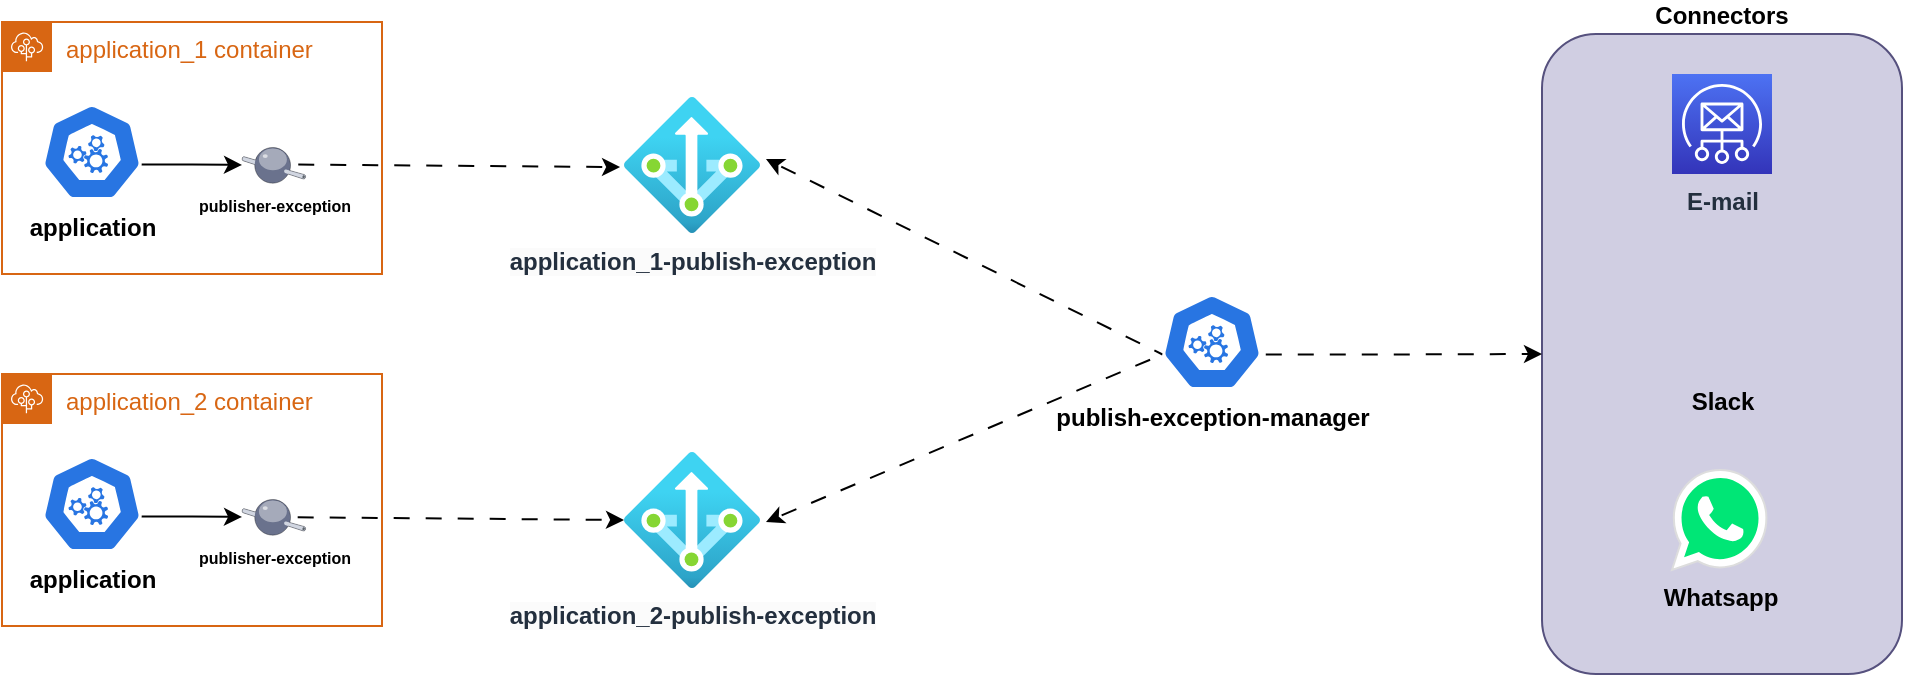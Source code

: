 <mxfile version="24.4.8" type="device" pages="3">
  <diagram name="Macro" id="V7DzdgLzhIBd9XV0cjSh">
    <mxGraphModel dx="1114" dy="558" grid="1" gridSize="10" guides="1" tooltips="1" connect="1" arrows="1" fold="1" page="1" pageScale="1" pageWidth="827" pageHeight="1169" math="0" shadow="0">
      <root>
        <mxCell id="0" />
        <mxCell id="1" parent="0" />
        <mxCell id="6OH7W8XfdVQtPzr5UYNn-14" value="Connectors" style="rounded=1;whiteSpace=wrap;html=1;labelPosition=center;verticalLabelPosition=top;align=center;verticalAlign=bottom;fontStyle=1;fillColor=#d0cee2;strokeColor=#56517e;" parent="1" vertex="1">
          <mxGeometry x="800" y="50" width="180" height="320" as="geometry" />
        </mxCell>
        <mxCell id="6OH7W8XfdVQtPzr5UYNn-4" style="rounded=0;orthogonalLoop=1;jettySize=auto;html=1;exitX=1.044;exitY=0.456;exitDx=0;exitDy=0;exitPerimeter=0;entryX=0.005;entryY=0.63;entryDx=0;entryDy=0;entryPerimeter=0;startArrow=classic;startFill=1;endArrow=none;endFill=0;flowAnimation=1;" parent="1" source="j8mSZWpBtAQ-z_DEf6MD-1" target="6OH7W8XfdVQtPzr5UYNn-5" edge="1">
          <mxGeometry relative="1" as="geometry">
            <mxPoint x="570" y="190" as="targetPoint" />
          </mxGeometry>
        </mxCell>
        <mxCell id="6OH7W8XfdVQtPzr5UYNn-3" style="rounded=0;orthogonalLoop=1;jettySize=auto;html=1;entryX=-0.029;entryY=0.515;entryDx=0;entryDy=0;entryPerimeter=0;flowAnimation=1;exitX=0.816;exitY=0.488;exitDx=0;exitDy=0;exitPerimeter=0;" parent="1" source="kS4s8D3PitFTt1BaPJgK-2" target="j8mSZWpBtAQ-z_DEf6MD-1" edge="1">
          <mxGeometry relative="1" as="geometry">
            <mxPoint x="336" y="109" as="targetPoint" />
          </mxGeometry>
        </mxCell>
        <mxCell id="6OH7W8XfdVQtPzr5UYNn-19" style="edgeStyle=orthogonalEdgeStyle;rounded=0;orthogonalLoop=1;jettySize=auto;html=1;exitX=0.995;exitY=0.63;exitDx=0;exitDy=0;exitPerimeter=0;entryX=0;entryY=0.5;entryDx=0;entryDy=0;flowAnimation=1;" parent="1" source="6OH7W8XfdVQtPzr5UYNn-5" target="6OH7W8XfdVQtPzr5UYNn-14" edge="1">
          <mxGeometry relative="1" as="geometry" />
        </mxCell>
        <UserObject label="publish-exception-manager" link="data:page/id,mOQPgDvz9a8DPxQpEeiZ" id="6OH7W8XfdVQtPzr5UYNn-5">
          <mxCell style="aspect=fixed;sketch=0;html=1;dashed=0;whitespace=wrap;fillColor=#2875E2;strokeColor=#ffffff;points=[[0.005,0.63,0],[0.1,0.2,0],[0.9,0.2,0],[0.5,0,0],[0.995,0.63,0],[0.72,0.99,0],[0.5,1,0],[0.28,0.99,0]];shape=mxgraph.kubernetes.icon2;prIcon=api;labelPosition=center;verticalLabelPosition=bottom;align=center;verticalAlign=top;fontStyle=1" parent="1" vertex="1">
            <mxGeometry x="610" y="180" width="50" height="48" as="geometry" />
          </mxCell>
        </UserObject>
        <mxCell id="6OH7W8XfdVQtPzr5UYNn-10" style="rounded=0;orthogonalLoop=1;jettySize=auto;html=1;entryX=0;entryY=0.5;entryDx=0;entryDy=0;entryPerimeter=0;flowAnimation=1;exitX=0.807;exitY=0.506;exitDx=0;exitDy=0;exitPerimeter=0;" parent="1" source="kS4s8D3PitFTt1BaPJgK-7" target="j8mSZWpBtAQ-z_DEf6MD-2" edge="1">
          <mxGeometry relative="1" as="geometry">
            <mxPoint x="336" y="289" as="targetPoint" />
            <mxPoint x="179.75" y="290.24" as="sourcePoint" />
          </mxGeometry>
        </mxCell>
        <mxCell id="6OH7W8XfdVQtPzr5UYNn-11" style="rounded=0;orthogonalLoop=1;jettySize=auto;html=1;entryX=0.005;entryY=0.63;entryDx=0;entryDy=0;entryPerimeter=0;exitX=1.044;exitY=0.515;exitDx=0;exitDy=0;exitPerimeter=0;startArrow=classic;startFill=1;endArrow=none;endFill=0;flowAnimation=1;" parent="1" source="j8mSZWpBtAQ-z_DEf6MD-2" target="6OH7W8XfdVQtPzr5UYNn-5" edge="1">
          <mxGeometry relative="1" as="geometry">
            <mxPoint x="414" y="289" as="sourcePoint" />
          </mxGeometry>
        </mxCell>
        <mxCell id="6OH7W8XfdVQtPzr5UYNn-12" value="E-mail" style="sketch=0;points=[[0,0,0],[0.25,0,0],[0.5,0,0],[0.75,0,0],[1,0,0],[0,1,0],[0.25,1,0],[0.5,1,0],[0.75,1,0],[1,1,0],[0,0.25,0],[0,0.5,0],[0,0.75,0],[1,0.25,0],[1,0.5,0],[1,0.75,0]];outlineConnect=0;fontColor=#232F3E;gradientColor=#4D72F3;gradientDirection=north;fillColor=#3334B9;strokeColor=#ffffff;dashed=0;verticalLabelPosition=bottom;verticalAlign=top;align=center;html=1;fontSize=12;fontStyle=1;aspect=fixed;shape=mxgraph.aws4.resourceIcon;resIcon=mxgraph.aws4.simple_email_service;labelBackgroundColor=none;" parent="1" vertex="1">
          <mxGeometry x="865" y="70" width="50" height="50" as="geometry" />
        </mxCell>
        <mxCell id="6OH7W8XfdVQtPzr5UYNn-16" value="Slack" style="shape=image;html=1;verticalAlign=top;verticalLabelPosition=bottom;labelBackgroundColor=none;imageAspect=0;aspect=fixed;image=https://cdn2.iconfinder.com/data/icons/social-media-2285/512/1_Slack_colored_svg-128.png;fontStyle=1" parent="1" vertex="1">
          <mxGeometry x="865" y="170" width="50" height="50" as="geometry" />
        </mxCell>
        <mxCell id="6OH7W8XfdVQtPzr5UYNn-18" value="Whatsapp" style="dashed=0;outlineConnect=0;html=1;align=center;labelPosition=center;verticalLabelPosition=bottom;verticalAlign=top;shape=mxgraph.weblogos.whatsapp;fillColor=#00E676;strokeColor=#dddddd;labelBackgroundColor=none;fontStyle=1" parent="1" vertex="1">
          <mxGeometry x="865" y="268" width="47.2" height="50" as="geometry" />
        </mxCell>
        <mxCell id="kS4s8D3PitFTt1BaPJgK-1" value="application_1 container" style="points=[[0,0],[0.25,0],[0.5,0],[0.75,0],[1,0],[1,0.25],[1,0.5],[1,0.75],[1,1],[0.75,1],[0.5,1],[0.25,1],[0,1],[0,0.75],[0,0.5],[0,0.25]];outlineConnect=0;gradientColor=none;html=1;whiteSpace=wrap;fontSize=12;fontStyle=0;container=1;pointerEvents=0;collapsible=0;recursiveResize=0;shape=mxgraph.aws4.group;grIcon=mxgraph.aws4.group_elastic_beanstalk;strokeColor=#D86613;fillColor=none;verticalAlign=top;align=left;spacingLeft=30;fontColor=#D86613;dashed=0;fontFamily=Helvetica;labelBackgroundColor=default;" parent="1" vertex="1">
          <mxGeometry x="30" y="44" width="190" height="126" as="geometry" />
        </mxCell>
        <mxCell id="kS4s8D3PitFTt1BaPJgK-3" style="edgeStyle=orthogonalEdgeStyle;rounded=0;orthogonalLoop=1;jettySize=auto;html=1;exitX=0.995;exitY=0.63;exitDx=0;exitDy=0;exitPerimeter=0;strokeColor=default;align=center;verticalAlign=middle;fontFamily=Helvetica;fontSize=11;fontColor=default;labelBackgroundColor=default;endArrow=classic;" parent="kS4s8D3PitFTt1BaPJgK-1" source="6OH7W8XfdVQtPzr5UYNn-1" target="kS4s8D3PitFTt1BaPJgK-2" edge="1">
          <mxGeometry relative="1" as="geometry" />
        </mxCell>
        <mxCell id="6OH7W8XfdVQtPzr5UYNn-1" value="application" style="aspect=fixed;sketch=0;html=1;dashed=0;whitespace=wrap;fillColor=#2875E2;strokeColor=#ffffff;points=[[0.005,0.63,0],[0.1,0.2,0],[0.9,0.2,0],[0.5,0,0],[0.995,0.63,0],[0.72,0.99,0],[0.5,1,0],[0.28,0.99,0]];shape=mxgraph.kubernetes.icon2;prIcon=api;labelPosition=center;verticalLabelPosition=bottom;align=center;verticalAlign=top;fontStyle=1" parent="kS4s8D3PitFTt1BaPJgK-1" vertex="1">
          <mxGeometry x="20" y="41" width="50" height="48" as="geometry" />
        </mxCell>
        <UserObject label="publisher-exception" link="data:page/id,RZ9nV3x7EyPtnivNfXa0" id="kS4s8D3PitFTt1BaPJgK-2">
          <mxCell style="verticalLabelPosition=bottom;sketch=0;aspect=fixed;html=1;verticalAlign=top;strokeColor=none;align=center;outlineConnect=0;shape=mxgraph.citrix.middleware;fontFamily=Helvetica;fontSize=8;fontColor=default;labelBackgroundColor=default;fontStyle=1" parent="kS4s8D3PitFTt1BaPJgK-1" vertex="1">
            <mxGeometry x="120" y="62" width="31.85" height="19" as="geometry" />
          </mxCell>
        </UserObject>
        <mxCell id="kS4s8D3PitFTt1BaPJgK-4" value="application_2 container" style="points=[[0,0],[0.25,0],[0.5,0],[0.75,0],[1,0],[1,0.25],[1,0.5],[1,0.75],[1,1],[0.75,1],[0.5,1],[0.25,1],[0,1],[0,0.75],[0,0.5],[0,0.25]];outlineConnect=0;gradientColor=none;html=1;whiteSpace=wrap;fontSize=12;fontStyle=0;container=1;pointerEvents=0;collapsible=0;recursiveResize=0;shape=mxgraph.aws4.group;grIcon=mxgraph.aws4.group_elastic_beanstalk;strokeColor=#D86613;fillColor=none;verticalAlign=top;align=left;spacingLeft=30;fontColor=#D86613;dashed=0;fontFamily=Helvetica;labelBackgroundColor=default;" parent="1" vertex="1">
          <mxGeometry x="30" y="220" width="190" height="126" as="geometry" />
        </mxCell>
        <mxCell id="kS4s8D3PitFTt1BaPJgK-5" style="edgeStyle=orthogonalEdgeStyle;rounded=0;orthogonalLoop=1;jettySize=auto;html=1;exitX=0.995;exitY=0.63;exitDx=0;exitDy=0;exitPerimeter=0;strokeColor=default;align=center;verticalAlign=middle;fontFamily=Helvetica;fontSize=11;fontColor=default;labelBackgroundColor=default;endArrow=classic;" parent="kS4s8D3PitFTt1BaPJgK-4" source="kS4s8D3PitFTt1BaPJgK-6" target="kS4s8D3PitFTt1BaPJgK-7" edge="1">
          <mxGeometry relative="1" as="geometry" />
        </mxCell>
        <mxCell id="kS4s8D3PitFTt1BaPJgK-6" value="application" style="aspect=fixed;sketch=0;html=1;dashed=0;whitespace=wrap;fillColor=#2875E2;strokeColor=#ffffff;points=[[0.005,0.63,0],[0.1,0.2,0],[0.9,0.2,0],[0.5,0,0],[0.995,0.63,0],[0.72,0.99,0],[0.5,1,0],[0.28,0.99,0]];shape=mxgraph.kubernetes.icon2;prIcon=api;labelPosition=center;verticalLabelPosition=bottom;align=center;verticalAlign=top;fontStyle=1" parent="kS4s8D3PitFTt1BaPJgK-4" vertex="1">
          <mxGeometry x="20" y="41" width="50" height="48" as="geometry" />
        </mxCell>
        <UserObject label="publisher-exception" link="data:page/id,RZ9nV3x7EyPtnivNfXa0" id="kS4s8D3PitFTt1BaPJgK-7">
          <mxCell style="verticalLabelPosition=bottom;sketch=0;aspect=fixed;html=1;verticalAlign=top;strokeColor=none;align=center;outlineConnect=0;shape=mxgraph.citrix.middleware;fontFamily=Helvetica;fontSize=8;fontColor=default;labelBackgroundColor=default;fontStyle=1" parent="kS4s8D3PitFTt1BaPJgK-4" vertex="1">
            <mxGeometry x="120" y="62" width="31.85" height="19" as="geometry" />
          </mxCell>
        </UserObject>
        <mxCell id="j8mSZWpBtAQ-z_DEf6MD-1" value="&lt;span style=&quot;color: rgb(35, 47, 62); font-weight: 700; background-color: rgb(251, 251, 251);&quot;&gt;application_1-publish-exception&lt;/span&gt;" style="image;aspect=fixed;html=1;points=[];align=center;fontSize=12;image=img/lib/azure2/networking/NAT.svg;" vertex="1" parent="1">
          <mxGeometry x="341" y="81.5" width="68" height="68" as="geometry" />
        </mxCell>
        <mxCell id="j8mSZWpBtAQ-z_DEf6MD-2" value="&lt;span style=&quot;color: rgb(35, 47, 62); font-weight: 700; background-color: rgb(251, 251, 251);&quot;&gt;application_2-publish-exception&lt;/span&gt;" style="image;aspect=fixed;html=1;points=[];align=center;fontSize=12;image=img/lib/azure2/networking/NAT.svg;" vertex="1" parent="1">
          <mxGeometry x="341" y="259" width="68" height="68" as="geometry" />
        </mxCell>
      </root>
    </mxGraphModel>
  </diagram>
  <diagram id="mOQPgDvz9a8DPxQpEeiZ" name="Manager">
    <mxGraphModel dx="1857" dy="930" grid="1" gridSize="10" guides="1" tooltips="1" connect="1" arrows="1" fold="1" page="1" pageScale="1" pageWidth="827" pageHeight="1169" math="0" shadow="0">
      <root>
        <mxCell id="0" />
        <mxCell id="1" parent="0" />
        <mxCell id="5sOA5gd1idPIIyq4ogjT-21" value="Exceptions topics" style="rounded=1;whiteSpace=wrap;html=1;fontFamily=Helvetica;fontSize=15;labelBackgroundColor=none;fillColor=#e1d5e7;strokeColor=#9673a6;labelPosition=center;verticalLabelPosition=top;align=center;verticalAlign=bottom;fontStyle=1" vertex="1" parent="1">
          <mxGeometry x="60" y="621.6" width="200" height="256.8" as="geometry" />
        </mxCell>
        <mxCell id="v8UnaKEYy9WV-4e8yAo4-5" style="edgeStyle=orthogonalEdgeStyle;rounded=0;orthogonalLoop=1;jettySize=auto;html=1;exitX=0.995;exitY=0.63;exitDx=0;exitDy=0;exitPerimeter=0;entryX=0;entryY=0.5;entryDx=0;entryDy=0;strokeColor=default;align=center;verticalAlign=middle;fontFamily=Helvetica;fontSize=11;fontColor=default;labelBackgroundColor=default;endArrow=classic;flowAnimation=1;" edge="1" parent="1" source="gi6lmelZhgDVMPiIawq--1" target="v8UnaKEYy9WV-4e8yAo4-1">
          <mxGeometry relative="1" as="geometry" />
        </mxCell>
        <UserObject label="publish-exception-manager" id="gi6lmelZhgDVMPiIawq--1">
          <mxCell style="aspect=fixed;sketch=0;html=1;dashed=0;whitespace=wrap;fillColor=#2875E2;strokeColor=#ffffff;points=[[0.005,0.63,0],[0.1,0.2,0],[0.9,0.2,0],[0.5,0,0],[0.995,0.63,0],[0.72,0.99,0],[0.5,1,0],[0.28,0.99,0]];shape=mxgraph.kubernetes.icon2;prIcon=api;labelPosition=center;verticalLabelPosition=bottom;align=center;verticalAlign=top;fontStyle=1;fontSize=15;" vertex="1" parent="1">
            <mxGeometry x="490" y="683.2" width="110" height="105.6" as="geometry" />
          </mxCell>
        </UserObject>
        <mxCell id="v8UnaKEYy9WV-4e8yAo4-1" value="Connectors" style="rounded=1;whiteSpace=wrap;html=1;labelPosition=center;verticalLabelPosition=top;align=center;verticalAlign=bottom;fontStyle=1;fillColor=#d0cee2;strokeColor=#56517e;fontSize=15;" vertex="1" parent="1">
          <mxGeometry x="820" y="590" width="180" height="320" as="geometry" />
        </mxCell>
        <mxCell id="v8UnaKEYy9WV-4e8yAo4-2" value="E-mail" style="sketch=0;points=[[0,0,0],[0.25,0,0],[0.5,0,0],[0.75,0,0],[1,0,0],[0,1,0],[0.25,1,0],[0.5,1,0],[0.75,1,0],[1,1,0],[0,0.25,0],[0,0.5,0],[0,0.75,0],[1,0.25,0],[1,0.5,0],[1,0.75,0]];outlineConnect=0;fontColor=#232F3E;gradientColor=#4D72F3;gradientDirection=north;fillColor=#3334B9;strokeColor=#ffffff;dashed=0;verticalLabelPosition=bottom;verticalAlign=top;align=center;html=1;fontSize=12;fontStyle=1;aspect=fixed;shape=mxgraph.aws4.resourceIcon;resIcon=mxgraph.aws4.simple_email_service;labelBackgroundColor=none;" vertex="1" parent="1">
          <mxGeometry x="885" y="610" width="50" height="50" as="geometry" />
        </mxCell>
        <mxCell id="v8UnaKEYy9WV-4e8yAo4-3" value="Slack" style="shape=image;html=1;verticalAlign=top;verticalLabelPosition=bottom;labelBackgroundColor=none;imageAspect=0;aspect=fixed;image=https://cdn2.iconfinder.com/data/icons/social-media-2285/512/1_Slack_colored_svg-128.png;fontStyle=1" vertex="1" parent="1">
          <mxGeometry x="885" y="710" width="50" height="50" as="geometry" />
        </mxCell>
        <mxCell id="v8UnaKEYy9WV-4e8yAo4-4" value="Whatsapp" style="dashed=0;outlineConnect=0;html=1;align=center;labelPosition=center;verticalLabelPosition=bottom;verticalAlign=top;shape=mxgraph.weblogos.whatsapp;fillColor=#00E676;strokeColor=#dddddd;labelBackgroundColor=none;fontStyle=1" vertex="1" parent="1">
          <mxGeometry x="885" y="808" width="47.2" height="50" as="geometry" />
        </mxCell>
        <mxCell id="v8UnaKEYy9WV-4e8yAo4-6" style="edgeStyle=none;rounded=0;orthogonalLoop=1;jettySize=auto;html=1;exitX=0.5;exitY=1;exitDx=0;exitDy=0;entryX=0.5;entryY=0;entryDx=0;entryDy=0;entryPerimeter=0;strokeColor=default;align=center;verticalAlign=middle;fontFamily=Helvetica;fontSize=11;fontColor=default;labelBackgroundColor=default;endArrow=none;startArrow=classic;startFill=1;endFill=0;flowAnimation=1;" edge="1" parent="1" source="d78MfXPuP3HIufyHJjdj-17" target="gi6lmelZhgDVMPiIawq--1">
          <mxGeometry relative="1" as="geometry" />
        </mxCell>
        <mxCell id="5sOA5gd1idPIIyq4ogjT-1" value="application_1-publish-exception" style="sketch=0;points=[[0,0,0],[0.25,0,0],[0.5,0,0],[0.75,0,0],[1,0,0],[0,1,0],[0.25,1,0],[0.5,1,0],[0.75,1,0],[1,1,0],[0,0.25,0],[0,0.5,0],[0,0.75,0],[1,0.25,0],[1,0.5,0],[1,0.75,0]];outlineConnect=0;fontColor=#232F3E;fillColor=#8C4FFF;strokeColor=#ffffff;dashed=0;verticalLabelPosition=bottom;verticalAlign=top;align=center;html=1;fontSize=12;fontStyle=1;aspect=fixed;shape=mxgraph.aws4.resourceIcon;resIcon=mxgraph.aws4.managed_streaming_for_kafka;" vertex="1" parent="1">
          <mxGeometry x="121" y="642" width="78" height="78" as="geometry" />
        </mxCell>
        <mxCell id="5sOA5gd1idPIIyq4ogjT-2" value="application_2-publish-exception" style="sketch=0;points=[[0,0,0],[0.25,0,0],[0.5,0,0],[0.75,0,0],[1,0,0],[0,1,0],[0.25,1,0],[0.5,1,0],[0.75,1,0],[1,1,0],[0,0.25,0],[0,0.5,0],[0,0.75,0],[1,0.25,0],[1,0.5,0],[1,0.75,0]];outlineConnect=0;fontColor=#232F3E;fillColor=#8C4FFF;strokeColor=#ffffff;dashed=0;verticalLabelPosition=bottom;verticalAlign=top;align=center;html=1;fontSize=12;fontStyle=1;aspect=fixed;shape=mxgraph.aws4.resourceIcon;resIcon=mxgraph.aws4.managed_streaming_for_kafka;" vertex="1" parent="1">
          <mxGeometry x="121" y="752" width="78" height="78" as="geometry" />
        </mxCell>
        <mxCell id="5sOA5gd1idPIIyq4ogjT-3" value="" style="group;fontSize=15;" vertex="1" connectable="0" parent="1">
          <mxGeometry x="345" y="120" width="400" height="430" as="geometry" />
        </mxCell>
        <mxCell id="d78MfXPuP3HIufyHJjdj-17" value="Configs" style="rounded=1;whiteSpace=wrap;html=1;fontFamily=Helvetica;fontSize=15;labelBackgroundColor=none;fillColor=#fff2cc;strokeColor=#d6b656;labelPosition=center;verticalLabelPosition=top;align=center;verticalAlign=bottom;fontStyle=1" vertex="1" parent="5sOA5gd1idPIIyq4ogjT-3">
          <mxGeometry width="400" height="430" as="geometry" />
        </mxCell>
        <mxCell id="d78MfXPuP3HIufyHJjdj-7" style="rounded=0;orthogonalLoop=1;jettySize=auto;html=1;entryX=0;entryY=0.5;entryDx=0;entryDy=0;exitX=1;exitY=0.11;exitDx=0;exitDy=0;exitPerimeter=0;" edge="1" parent="5sOA5gd1idPIIyq4ogjT-3" source="vn9SD8QucBlFAOXTug7o-2" target="d78MfXPuP3HIufyHJjdj-5">
          <mxGeometry relative="1" as="geometry" />
        </mxCell>
        <mxCell id="vn9SD8QucBlFAOXTug7o-2" value="application_1-config-rules" style="outlineConnect=0;dashed=0;verticalLabelPosition=bottom;verticalAlign=top;align=center;html=1;shape=mxgraph.aws3.config_rule;fillColor=#759C3E;gradientColor=none;fontStyle=1" vertex="1" parent="5sOA5gd1idPIIyq4ogjT-3">
          <mxGeometry x="60" y="70" width="55.5" height="72" as="geometry" />
        </mxCell>
        <mxCell id="d78MfXPuP3HIufyHJjdj-4" value="Alerts" style="shape=tape;whiteSpace=wrap;html=1;size=0.2;aspect=fixed;fillColor=#fad9d5;strokeColor=#ae4132;fontStyle=1" vertex="1" parent="5sOA5gd1idPIIyq4ogjT-3">
          <mxGeometry x="250" y="61" width="120" height="70" as="geometry" />
        </mxCell>
        <mxCell id="d78MfXPuP3HIufyHJjdj-5" value="Topic" style="shape=document;whiteSpace=wrap;html=1;boundedLbl=1;aspect=fixed;fillColor=#d0cee2;strokeColor=#56517e;fontStyle=1" vertex="1" parent="5sOA5gd1idPIIyq4ogjT-3">
          <mxGeometry x="250" y="21" width="120" height="50" as="geometry" />
        </mxCell>
        <mxCell id="d78MfXPuP3HIufyHJjdj-6" value="Connectors" style="shape=tape;whiteSpace=wrap;html=1;size=0.2;aspect=fixed;fillColor=#fad7ac;strokeColor=#b46504;fontStyle=1" vertex="1" parent="5sOA5gd1idPIIyq4ogjT-3">
          <mxGeometry x="250" y="121" width="120" height="70" as="geometry" />
        </mxCell>
        <mxCell id="d78MfXPuP3HIufyHJjdj-8" style="rounded=0;orthogonalLoop=1;jettySize=auto;html=1;exitX=1;exitY=0.5;exitDx=0;exitDy=0;exitPerimeter=0;entryX=0;entryY=0.5;entryDx=0;entryDy=0;entryPerimeter=0;" edge="1" parent="5sOA5gd1idPIIyq4ogjT-3" source="vn9SD8QucBlFAOXTug7o-2" target="d78MfXPuP3HIufyHJjdj-4">
          <mxGeometry relative="1" as="geometry" />
        </mxCell>
        <mxCell id="d78MfXPuP3HIufyHJjdj-9" style="edgeStyle=none;rounded=0;orthogonalLoop=1;jettySize=auto;html=1;exitX=1;exitY=1;exitDx=0;exitDy=0;exitPerimeter=0;entryX=0;entryY=0.5;entryDx=0;entryDy=0;entryPerimeter=0;strokeColor=default;align=center;verticalAlign=middle;fontFamily=Helvetica;fontSize=11;fontColor=default;labelBackgroundColor=default;endArrow=classic;" edge="1" parent="5sOA5gd1idPIIyq4ogjT-3" source="vn9SD8QucBlFAOXTug7o-2" target="d78MfXPuP3HIufyHJjdj-6">
          <mxGeometry relative="1" as="geometry" />
        </mxCell>
        <mxCell id="d78MfXPuP3HIufyHJjdj-10" style="rounded=0;orthogonalLoop=1;jettySize=auto;html=1;entryX=0;entryY=0.5;entryDx=0;entryDy=0;exitX=1;exitY=0.11;exitDx=0;exitDy=0;exitPerimeter=0;" edge="1" parent="5sOA5gd1idPIIyq4ogjT-3" source="d78MfXPuP3HIufyHJjdj-11" target="d78MfXPuP3HIufyHJjdj-13">
          <mxGeometry relative="1" as="geometry" />
        </mxCell>
        <mxCell id="d78MfXPuP3HIufyHJjdj-11" value="application_2-config-rules" style="outlineConnect=0;dashed=0;verticalLabelPosition=bottom;verticalAlign=top;align=center;html=1;shape=mxgraph.aws3.config_rule;fillColor=#759C3E;gradientColor=none;fontStyle=1" vertex="1" parent="5sOA5gd1idPIIyq4ogjT-3">
          <mxGeometry x="60" y="299" width="55.5" height="72" as="geometry" />
        </mxCell>
        <mxCell id="d78MfXPuP3HIufyHJjdj-12" value="Alerts" style="shape=tape;whiteSpace=wrap;html=1;size=0.2;aspect=fixed;fillColor=#fad9d5;strokeColor=#ae4132;fontStyle=1" vertex="1" parent="5sOA5gd1idPIIyq4ogjT-3">
          <mxGeometry x="250" y="290" width="120" height="70" as="geometry" />
        </mxCell>
        <mxCell id="d78MfXPuP3HIufyHJjdj-13" value="Topic" style="shape=document;whiteSpace=wrap;html=1;boundedLbl=1;aspect=fixed;fillColor=#d0cee2;strokeColor=#56517e;fontStyle=1" vertex="1" parent="5sOA5gd1idPIIyq4ogjT-3">
          <mxGeometry x="250" y="250" width="120" height="50" as="geometry" />
        </mxCell>
        <mxCell id="d78MfXPuP3HIufyHJjdj-14" value="Connectors" style="shape=tape;whiteSpace=wrap;html=1;size=0.2;aspect=fixed;fillColor=#fad7ac;strokeColor=#b46504;fontStyle=1" vertex="1" parent="5sOA5gd1idPIIyq4ogjT-3">
          <mxGeometry x="250" y="350" width="120" height="70" as="geometry" />
        </mxCell>
        <mxCell id="d78MfXPuP3HIufyHJjdj-15" style="rounded=0;orthogonalLoop=1;jettySize=auto;html=1;exitX=1;exitY=0.5;exitDx=0;exitDy=0;exitPerimeter=0;entryX=0;entryY=0.5;entryDx=0;entryDy=0;entryPerimeter=0;" edge="1" parent="5sOA5gd1idPIIyq4ogjT-3" source="d78MfXPuP3HIufyHJjdj-11" target="d78MfXPuP3HIufyHJjdj-12">
          <mxGeometry relative="1" as="geometry" />
        </mxCell>
        <mxCell id="d78MfXPuP3HIufyHJjdj-16" style="edgeStyle=none;rounded=0;orthogonalLoop=1;jettySize=auto;html=1;exitX=1;exitY=1;exitDx=0;exitDy=0;exitPerimeter=0;entryX=0;entryY=0.5;entryDx=0;entryDy=0;entryPerimeter=0;strokeColor=default;align=center;verticalAlign=middle;fontFamily=Helvetica;fontSize=11;fontColor=default;labelBackgroundColor=default;endArrow=classic;" edge="1" parent="5sOA5gd1idPIIyq4ogjT-3" source="d78MfXPuP3HIufyHJjdj-11" target="d78MfXPuP3HIufyHJjdj-14">
          <mxGeometry relative="1" as="geometry" />
        </mxCell>
        <mxCell id="vJm2Hvg0PjwsrtIm3g5F-1" style="edgeStyle=none;rounded=0;orthogonalLoop=1;jettySize=auto;html=1;exitX=1;exitY=0.5;exitDx=0;exitDy=0;entryX=0.005;entryY=0.63;entryDx=0;entryDy=0;entryPerimeter=0;strokeColor=default;align=center;verticalAlign=middle;fontFamily=Helvetica;fontSize=11;fontColor=default;labelBackgroundColor=default;endArrow=none;startArrow=classic;startFill=1;endFill=0;flowAnimation=1;" edge="1" parent="1" source="5sOA5gd1idPIIyq4ogjT-21" target="gi6lmelZhgDVMPiIawq--1">
          <mxGeometry relative="1" as="geometry">
            <mxPoint x="555" y="560" as="sourcePoint" />
            <mxPoint x="555" y="693" as="targetPoint" />
          </mxGeometry>
        </mxCell>
      </root>
    </mxGraphModel>
  </diagram>
  <diagram id="RZ9nV3x7EyPtnivNfXa0" name="Publisher">
    <mxGraphModel dx="1114" dy="558" grid="1" gridSize="10" guides="1" tooltips="1" connect="1" arrows="1" fold="1" page="1" pageScale="1" pageWidth="827" pageHeight="1169" math="0" shadow="0">
      <root>
        <mxCell id="0" />
        <mxCell id="1" parent="0" />
      </root>
    </mxGraphModel>
  </diagram>
</mxfile>
